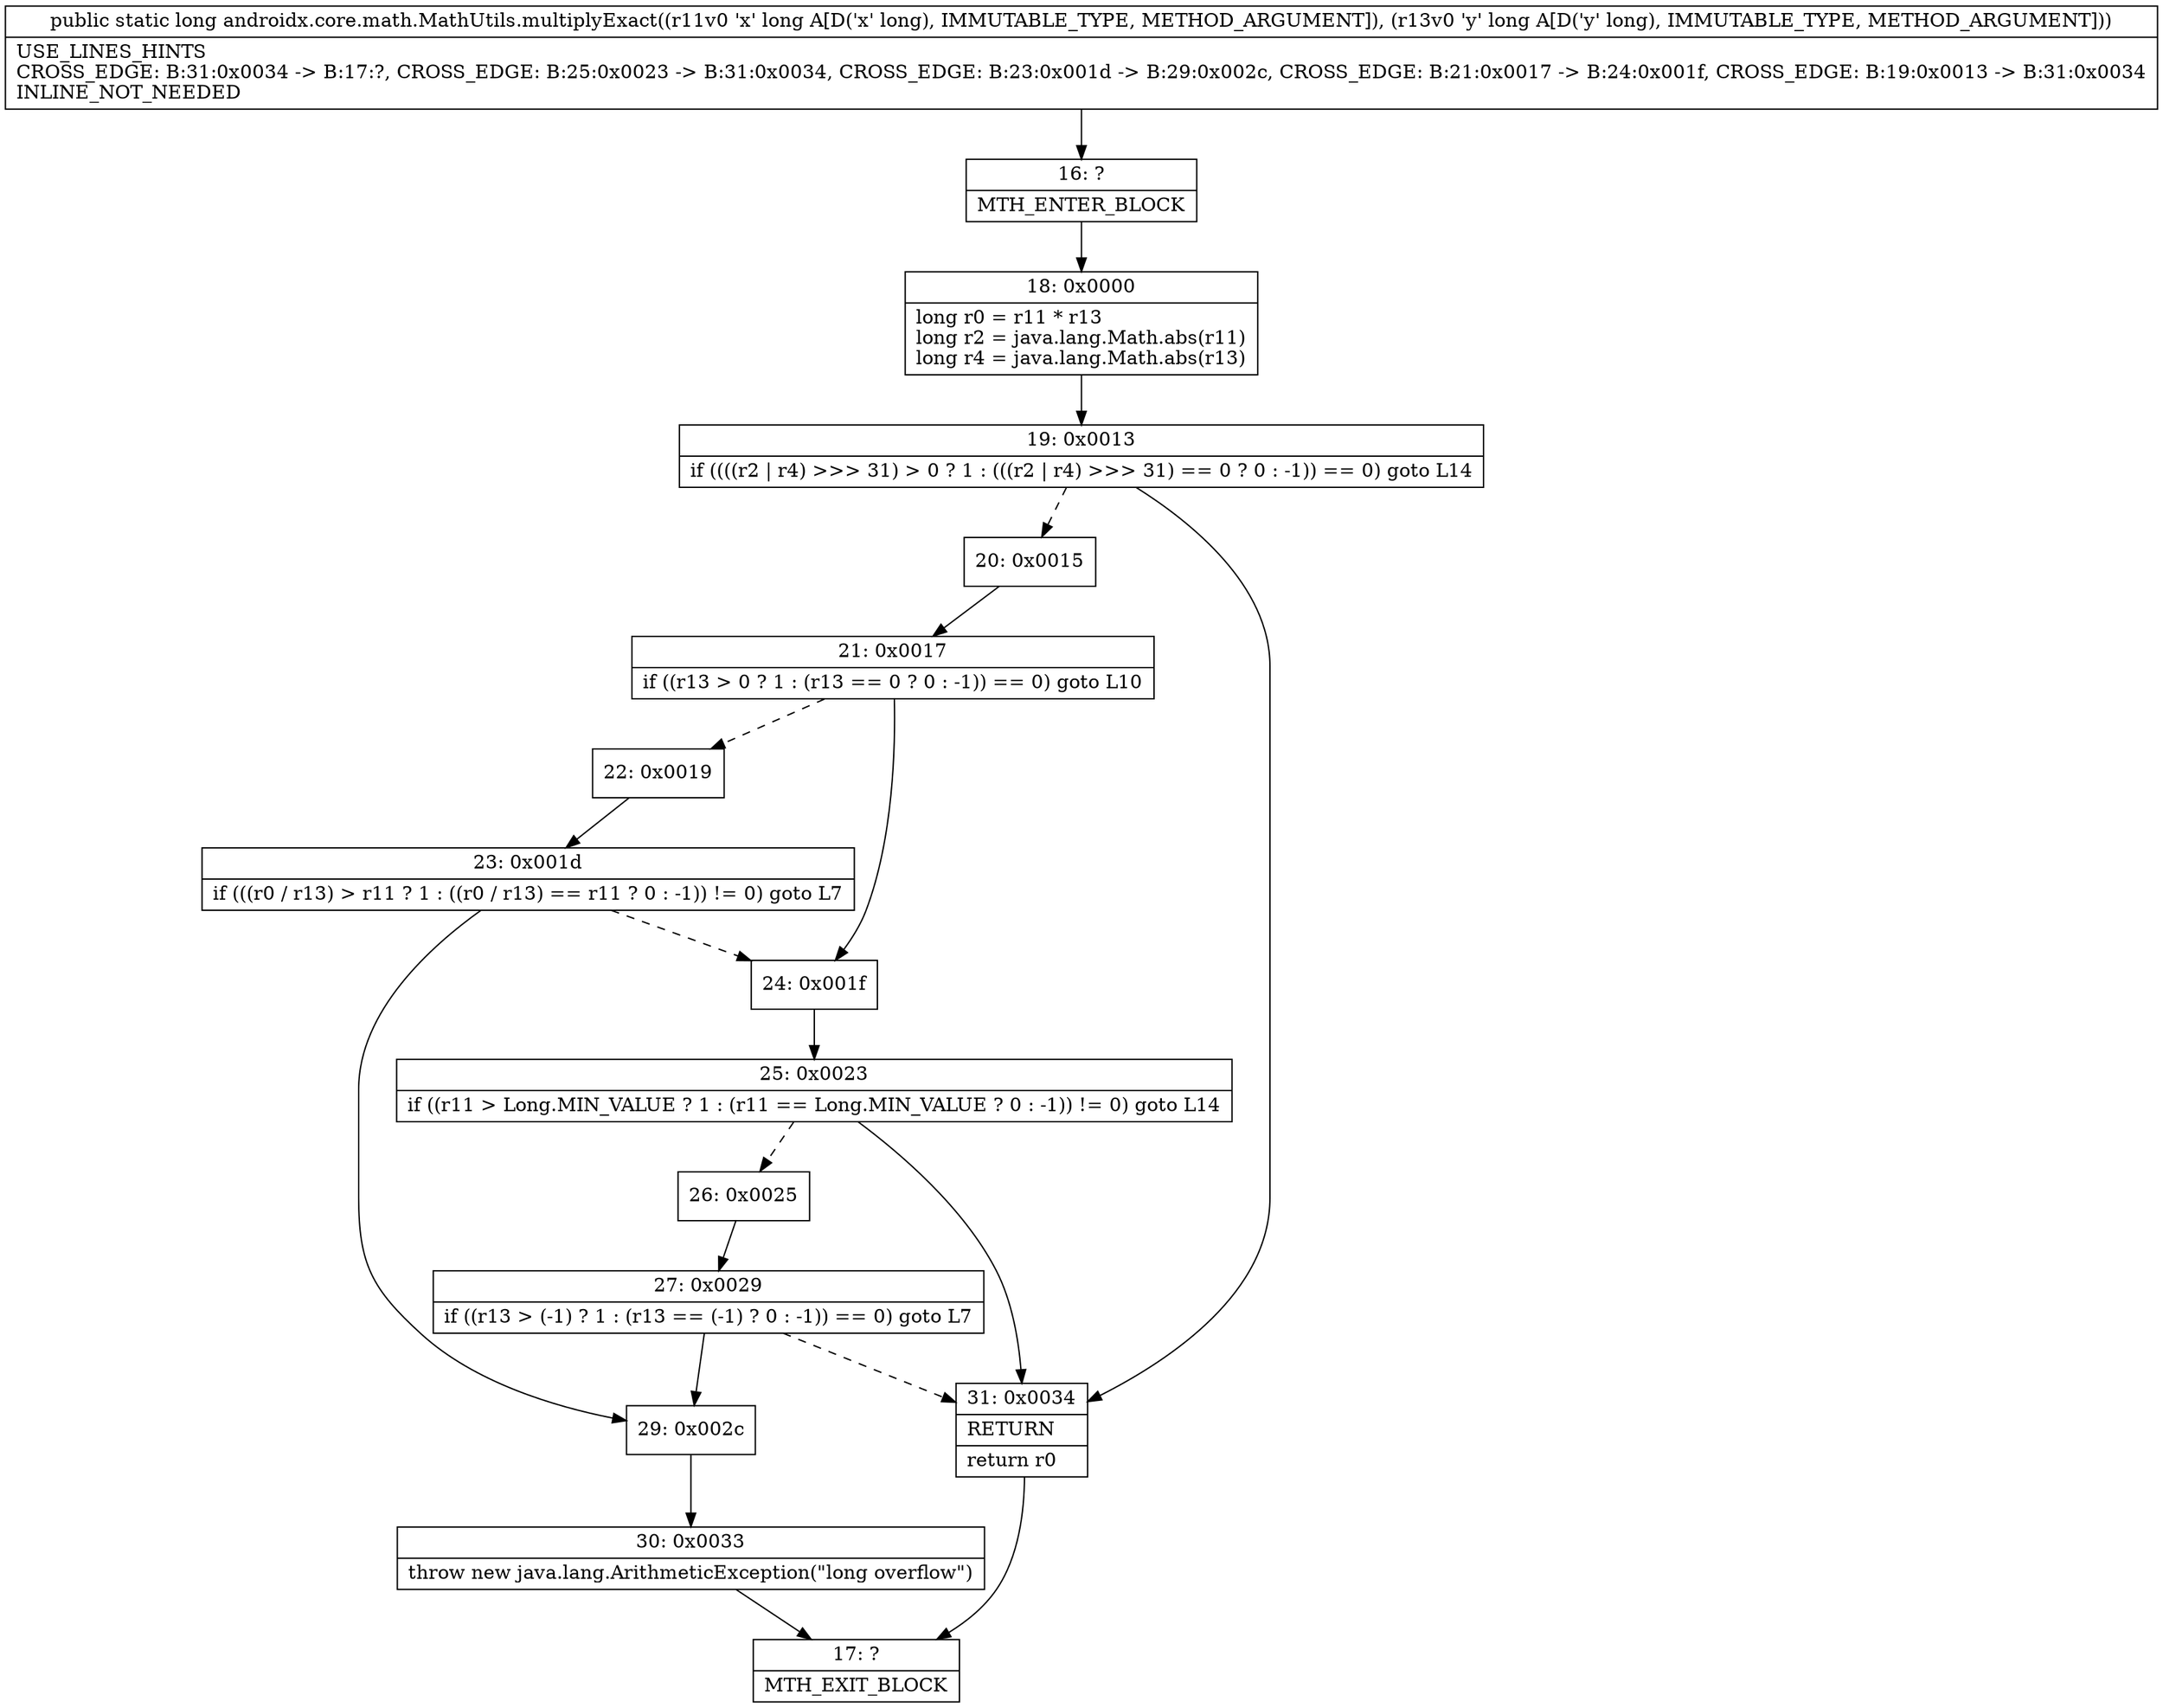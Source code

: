 digraph "CFG forandroidx.core.math.MathUtils.multiplyExact(JJ)J" {
Node_16 [shape=record,label="{16\:\ ?|MTH_ENTER_BLOCK\l}"];
Node_18 [shape=record,label="{18\:\ 0x0000|long r0 = r11 * r13\llong r2 = java.lang.Math.abs(r11)\llong r4 = java.lang.Math.abs(r13)\l}"];
Node_19 [shape=record,label="{19\:\ 0x0013|if ((((r2 \| r4) \>\>\> 31) \> 0 ? 1 : (((r2 \| r4) \>\>\> 31) == 0 ? 0 : \-1)) == 0) goto L14\l}"];
Node_20 [shape=record,label="{20\:\ 0x0015}"];
Node_21 [shape=record,label="{21\:\ 0x0017|if ((r13 \> 0 ? 1 : (r13 == 0 ? 0 : \-1)) == 0) goto L10\l}"];
Node_22 [shape=record,label="{22\:\ 0x0019}"];
Node_23 [shape=record,label="{23\:\ 0x001d|if (((r0 \/ r13) \> r11 ? 1 : ((r0 \/ r13) == r11 ? 0 : \-1)) != 0) goto L7\l}"];
Node_29 [shape=record,label="{29\:\ 0x002c}"];
Node_30 [shape=record,label="{30\:\ 0x0033|throw new java.lang.ArithmeticException(\"long overflow\")\l}"];
Node_17 [shape=record,label="{17\:\ ?|MTH_EXIT_BLOCK\l}"];
Node_24 [shape=record,label="{24\:\ 0x001f}"];
Node_25 [shape=record,label="{25\:\ 0x0023|if ((r11 \> Long.MIN_VALUE ? 1 : (r11 == Long.MIN_VALUE ? 0 : \-1)) != 0) goto L14\l}"];
Node_26 [shape=record,label="{26\:\ 0x0025}"];
Node_27 [shape=record,label="{27\:\ 0x0029|if ((r13 \> (\-1) ? 1 : (r13 == (\-1) ? 0 : \-1)) == 0) goto L7\l}"];
Node_31 [shape=record,label="{31\:\ 0x0034|RETURN\l|return r0\l}"];
MethodNode[shape=record,label="{public static long androidx.core.math.MathUtils.multiplyExact((r11v0 'x' long A[D('x' long), IMMUTABLE_TYPE, METHOD_ARGUMENT]), (r13v0 'y' long A[D('y' long), IMMUTABLE_TYPE, METHOD_ARGUMENT]))  | USE_LINES_HINTS\lCROSS_EDGE: B:31:0x0034 \-\> B:17:?, CROSS_EDGE: B:25:0x0023 \-\> B:31:0x0034, CROSS_EDGE: B:23:0x001d \-\> B:29:0x002c, CROSS_EDGE: B:21:0x0017 \-\> B:24:0x001f, CROSS_EDGE: B:19:0x0013 \-\> B:31:0x0034\lINLINE_NOT_NEEDED\l}"];
MethodNode -> Node_16;Node_16 -> Node_18;
Node_18 -> Node_19;
Node_19 -> Node_20[style=dashed];
Node_19 -> Node_31;
Node_20 -> Node_21;
Node_21 -> Node_22[style=dashed];
Node_21 -> Node_24;
Node_22 -> Node_23;
Node_23 -> Node_24[style=dashed];
Node_23 -> Node_29;
Node_29 -> Node_30;
Node_30 -> Node_17;
Node_24 -> Node_25;
Node_25 -> Node_26[style=dashed];
Node_25 -> Node_31;
Node_26 -> Node_27;
Node_27 -> Node_29;
Node_27 -> Node_31[style=dashed];
Node_31 -> Node_17;
}

